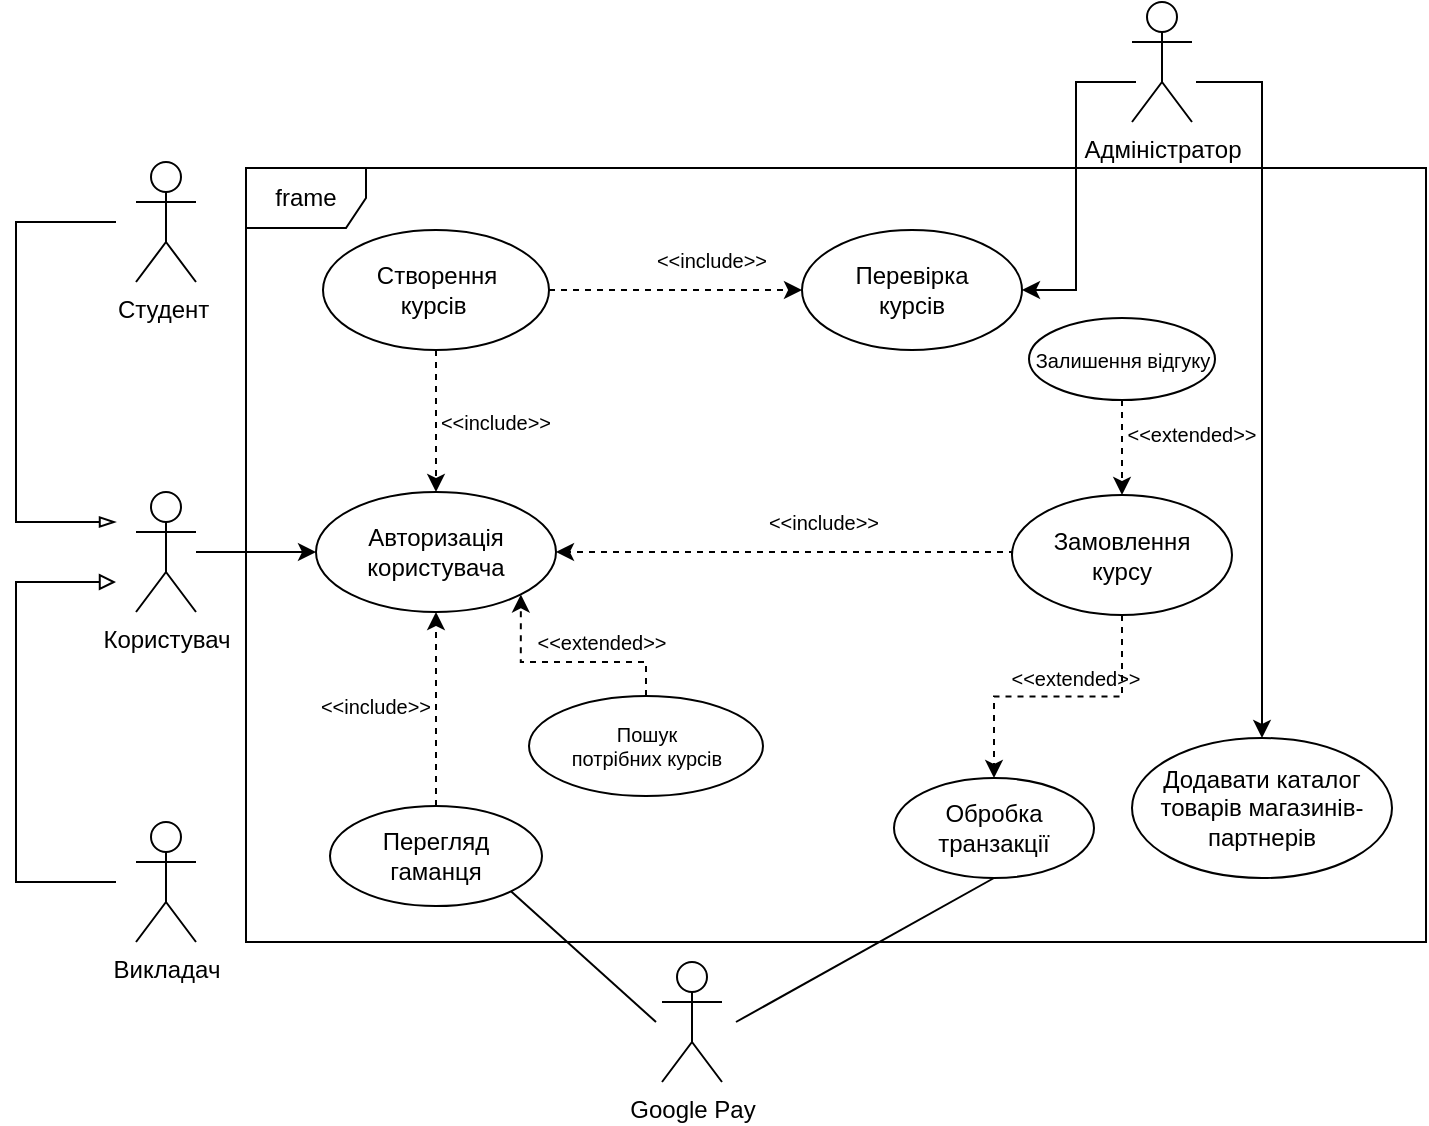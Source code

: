 <mxfile version="20.3.5" type="device"><diagram id="UoZus2iTgnTg2b3oBapO" name="Страница 1"><mxGraphModel dx="658" dy="369" grid="1" gridSize="10" guides="1" tooltips="1" connect="1" arrows="1" fold="1" page="1" pageScale="1" pageWidth="827" pageHeight="1169" math="0" shadow="0"><root><mxCell id="0"/><mxCell id="1" parent="0"/><mxCell id="L-d4eU--4t5fjpEUBKZK-1" value="frame" style="shape=umlFrame;whiteSpace=wrap;html=1;" parent="1" vertex="1"><mxGeometry x="145" y="123" width="590" height="387" as="geometry"/></mxCell><mxCell id="L-d4eU--4t5fjpEUBKZK-5" value="Авторизація користувача" style="ellipse;whiteSpace=wrap;html=1;" parent="1" vertex="1"><mxGeometry x="180" y="285" width="120" height="60" as="geometry"/></mxCell><mxCell id="L-d4eU--4t5fjpEUBKZK-29" style="edgeStyle=orthogonalEdgeStyle;rounded=0;orthogonalLoop=1;jettySize=auto;html=1;exitX=0.5;exitY=1;exitDx=0;exitDy=0;dashed=1;" parent="1" source="L-d4eU--4t5fjpEUBKZK-6" target="L-d4eU--4t5fjpEUBKZK-5" edge="1"><mxGeometry relative="1" as="geometry"/></mxCell><mxCell id="L-d4eU--4t5fjpEUBKZK-39" style="edgeStyle=orthogonalEdgeStyle;rounded=0;orthogonalLoop=1;jettySize=auto;html=1;exitX=1;exitY=0.5;exitDx=0;exitDy=0;entryX=0;entryY=0.5;entryDx=0;entryDy=0;dashed=1;fontSize=10;" parent="1" source="L-d4eU--4t5fjpEUBKZK-6" target="L-d4eU--4t5fjpEUBKZK-11" edge="1"><mxGeometry relative="1" as="geometry"/></mxCell><mxCell id="L-d4eU--4t5fjpEUBKZK-6" value="Створення&lt;br&gt;курсів&amp;nbsp;" style="ellipse;whiteSpace=wrap;html=1;" parent="1" vertex="1"><mxGeometry x="183.5" y="154" width="113" height="60" as="geometry"/></mxCell><mxCell id="L-d4eU--4t5fjpEUBKZK-25" style="edgeStyle=orthogonalEdgeStyle;rounded=0;orthogonalLoop=1;jettySize=auto;html=1;endArrow=block;endFill=0;" parent="1" edge="1"><mxGeometry relative="1" as="geometry"><mxPoint x="80" y="480" as="sourcePoint"/><mxPoint x="80" y="330" as="targetPoint"/><Array as="points"><mxPoint x="80" y="480"/><mxPoint x="30" y="480"/><mxPoint x="30" y="330"/></Array></mxGeometry></mxCell><mxCell id="L-d4eU--4t5fjpEUBKZK-7" value="Викладач" style="shape=umlActor;verticalLabelPosition=bottom;verticalAlign=top;html=1;" parent="1" vertex="1"><mxGeometry x="90" y="450" width="30" height="60" as="geometry"/></mxCell><mxCell id="L-d4eU--4t5fjpEUBKZK-9" value="Користувач" style="shape=umlActor;verticalLabelPosition=bottom;verticalAlign=top;html=1;" parent="1" vertex="1"><mxGeometry x="90" y="285" width="30" height="60" as="geometry"/></mxCell><mxCell id="L-d4eU--4t5fjpEUBKZK-11" value="Перевірка &lt;br&gt;курсів" style="ellipse;whiteSpace=wrap;html=1;" parent="1" vertex="1"><mxGeometry x="423" y="154" width="110" height="60" as="geometry"/></mxCell><mxCell id="L-d4eU--4t5fjpEUBKZK-24" style="edgeStyle=orthogonalEdgeStyle;rounded=0;orthogonalLoop=1;jettySize=auto;html=1;endArrow=blockThin;endFill=0;" parent="1" edge="1"><mxGeometry relative="1" as="geometry"><mxPoint x="80" y="150" as="sourcePoint"/><mxPoint x="80" y="300" as="targetPoint"/><Array as="points"><mxPoint x="30" y="150"/><mxPoint x="30" y="300"/></Array></mxGeometry></mxCell><mxCell id="L-d4eU--4t5fjpEUBKZK-14" value="Студент&amp;nbsp;" style="shape=umlActor;verticalLabelPosition=bottom;verticalAlign=top;html=1;outlineConnect=0;" parent="1" vertex="1"><mxGeometry x="90" y="120" width="30" height="60" as="geometry"/></mxCell><mxCell id="L-d4eU--4t5fjpEUBKZK-44" style="edgeStyle=orthogonalEdgeStyle;rounded=0;orthogonalLoop=1;jettySize=auto;html=1;entryX=1;entryY=0.5;entryDx=0;entryDy=0;fontSize=10;" parent="1" target="L-d4eU--4t5fjpEUBKZK-11" edge="1"><mxGeometry relative="1" as="geometry"><mxPoint x="590" y="80" as="sourcePoint"/><Array as="points"><mxPoint x="560" y="184"/></Array></mxGeometry></mxCell><mxCell id="L-d4eU--4t5fjpEUBKZK-15" value="Адміністратор" style="shape=umlActor;verticalLabelPosition=bottom;verticalAlign=top;html=1;outlineConnect=0;" parent="1" vertex="1"><mxGeometry x="588" y="40" width="30" height="60" as="geometry"/></mxCell><mxCell id="L-d4eU--4t5fjpEUBKZK-31" style="edgeStyle=orthogonalEdgeStyle;rounded=0;orthogonalLoop=1;jettySize=auto;html=1;exitX=0.5;exitY=0;exitDx=0;exitDy=0;entryX=0.5;entryY=1;entryDx=0;entryDy=0;dashed=1;fontSize=10;" parent="1" source="L-d4eU--4t5fjpEUBKZK-18" target="L-d4eU--4t5fjpEUBKZK-5" edge="1"><mxGeometry relative="1" as="geometry"/></mxCell><mxCell id="L-d4eU--4t5fjpEUBKZK-18" value="Перегляд&lt;br&gt;гаманця" style="ellipse;whiteSpace=wrap;html=1;" parent="1" vertex="1"><mxGeometry x="187" y="442" width="106" height="50" as="geometry"/></mxCell><mxCell id="L-d4eU--4t5fjpEUBKZK-36" style="edgeStyle=orthogonalEdgeStyle;rounded=0;orthogonalLoop=1;jettySize=auto;html=1;exitX=0.5;exitY=1;exitDx=0;exitDy=0;entryX=0.5;entryY=0;entryDx=0;entryDy=0;dashed=1;fontSize=10;" parent="1" source="L-d4eU--4t5fjpEUBKZK-19" target="L-d4eU--4t5fjpEUBKZK-20" edge="1"><mxGeometry relative="1" as="geometry"/></mxCell><mxCell id="L-d4eU--4t5fjpEUBKZK-19" value="Замовлення &lt;br&gt;курсу" style="ellipse;whiteSpace=wrap;html=1;" parent="1" vertex="1"><mxGeometry x="528" y="286.5" width="110" height="60" as="geometry"/></mxCell><mxCell id="L-d4eU--4t5fjpEUBKZK-20" value="Обробка транзакції" style="ellipse;whiteSpace=wrap;html=1;" parent="1" vertex="1"><mxGeometry x="469" y="428" width="100" height="50" as="geometry"/></mxCell><mxCell id="L-d4eU--4t5fjpEUBKZK-21" value="Додавати каталог товарів магазинів-партнерів" style="ellipse;whiteSpace=wrap;html=1;" parent="1" vertex="1"><mxGeometry x="588" y="408" width="130" height="70" as="geometry"/></mxCell><mxCell id="L-d4eU--4t5fjpEUBKZK-23" value="" style="endArrow=classic;html=1;rounded=0;entryX=0;entryY=0.5;entryDx=0;entryDy=0;" parent="1" target="L-d4eU--4t5fjpEUBKZK-5" edge="1"><mxGeometry width="50" height="50" relative="1" as="geometry"><mxPoint x="120" y="315" as="sourcePoint"/><mxPoint x="170" y="270" as="targetPoint"/></mxGeometry></mxCell><mxCell id="L-d4eU--4t5fjpEUBKZK-30" value="&amp;lt;&amp;lt;include&amp;gt;&amp;gt;" style="text;html=1;strokeColor=none;fillColor=none;align=center;verticalAlign=middle;whiteSpace=wrap;rounded=0;fontSize=10;" parent="1" vertex="1"><mxGeometry x="240" y="234.5" width="60" height="30" as="geometry"/></mxCell><mxCell id="L-d4eU--4t5fjpEUBKZK-34" value="&amp;lt;&amp;lt;include&amp;gt;&amp;gt;" style="text;html=1;strokeColor=none;fillColor=none;align=center;verticalAlign=middle;whiteSpace=wrap;rounded=0;fontSize=10;" parent="1" vertex="1"><mxGeometry x="180" y="376.5" width="60" height="30" as="geometry"/></mxCell><mxCell id="L-d4eU--4t5fjpEUBKZK-40" value="&amp;lt;&amp;lt;include&amp;gt;&amp;gt;" style="text;html=1;strokeColor=none;fillColor=none;align=center;verticalAlign=middle;whiteSpace=wrap;rounded=0;fontSize=10;" parent="1" vertex="1"><mxGeometry x="348" y="154" width="60" height="30" as="geometry"/></mxCell><mxCell id="L-d4eU--4t5fjpEUBKZK-51" value="Залишення відгуку" style="ellipse;whiteSpace=wrap;html=1;fontSize=10;" parent="1" vertex="1"><mxGeometry x="536.5" y="198" width="93" height="41" as="geometry"/></mxCell><mxCell id="L-d4eU--4t5fjpEUBKZK-52" value="Пошук &lt;br&gt;потрібних курсів" style="ellipse;whiteSpace=wrap;html=1;fontSize=10;" parent="1" vertex="1"><mxGeometry x="286.5" y="387" width="117" height="50" as="geometry"/></mxCell><mxCell id="L-d4eU--4t5fjpEUBKZK-55" style="edgeStyle=orthogonalEdgeStyle;rounded=0;orthogonalLoop=1;jettySize=auto;html=1;exitX=0.5;exitY=1;exitDx=0;exitDy=0;dashed=1;entryX=0.5;entryY=0;entryDx=0;entryDy=0;" parent="1" source="L-d4eU--4t5fjpEUBKZK-51" target="L-d4eU--4t5fjpEUBKZK-19" edge="1"><mxGeometry relative="1" as="geometry"><mxPoint x="510" y="275.5" as="sourcePoint"/><mxPoint x="510" y="346.5" as="targetPoint"/></mxGeometry></mxCell><mxCell id="L-d4eU--4t5fjpEUBKZK-56" style="edgeStyle=orthogonalEdgeStyle;rounded=0;orthogonalLoop=1;jettySize=auto;html=1;exitX=0.5;exitY=0;exitDx=0;exitDy=0;dashed=1;entryX=1;entryY=1;entryDx=0;entryDy=0;" parent="1" source="L-d4eU--4t5fjpEUBKZK-52" target="L-d4eU--4t5fjpEUBKZK-5" edge="1"><mxGeometry relative="1" as="geometry"><mxPoint x="460" y="371.5" as="sourcePoint"/><mxPoint x="429" y="345.0" as="targetPoint"/><Array as="points"><mxPoint x="345" y="370"/><mxPoint x="283" y="370"/></Array></mxGeometry></mxCell><mxCell id="L-d4eU--4t5fjpEUBKZK-57" value="&amp;lt;&amp;lt;extended&amp;gt;&amp;gt;" style="text;html=1;strokeColor=none;fillColor=none;align=center;verticalAlign=middle;whiteSpace=wrap;rounded=0;fontSize=10;" parent="1" vertex="1"><mxGeometry x="293" y="345" width="60" height="30" as="geometry"/></mxCell><mxCell id="L-d4eU--4t5fjpEUBKZK-58" value="&amp;lt;&amp;lt;extended&amp;gt;&amp;gt;" style="text;html=1;strokeColor=none;fillColor=none;align=center;verticalAlign=middle;whiteSpace=wrap;rounded=0;fontSize=10;" parent="1" vertex="1"><mxGeometry x="588" y="241" width="60" height="30" as="geometry"/></mxCell><mxCell id="L-d4eU--4t5fjpEUBKZK-60" style="edgeStyle=orthogonalEdgeStyle;rounded=0;orthogonalLoop=1;jettySize=auto;html=1;dashed=1;fontSize=10;exitX=0;exitY=0.5;exitDx=0;exitDy=0;entryX=1;entryY=0.5;entryDx=0;entryDy=0;" parent="1" source="L-d4eU--4t5fjpEUBKZK-19" target="L-d4eU--4t5fjpEUBKZK-5" edge="1"><mxGeometry relative="1" as="geometry"><mxPoint x="379" y="325" as="sourcePoint"/><mxPoint x="489.0" y="315.0" as="targetPoint"/><Array as="points"><mxPoint x="528" y="315"/></Array></mxGeometry></mxCell><mxCell id="L-d4eU--4t5fjpEUBKZK-61" value="&amp;lt;&amp;lt;include&amp;gt;&amp;gt;" style="text;html=1;strokeColor=none;fillColor=none;align=center;verticalAlign=middle;whiteSpace=wrap;rounded=0;fontSize=10;" parent="1" vertex="1"><mxGeometry x="403.5" y="285" width="60" height="30" as="geometry"/></mxCell><mxCell id="iAniJ9LiwyBq20o2PXrZ-1" value="Google Pay" style="shape=umlActor;verticalLabelPosition=bottom;verticalAlign=top;html=1;outlineConnect=0;" parent="1" vertex="1"><mxGeometry x="353" y="520" width="30" height="60" as="geometry"/></mxCell><mxCell id="iAniJ9LiwyBq20o2PXrZ-7" value="&amp;lt;&amp;lt;extended&amp;gt;&amp;gt;" style="text;html=1;strokeColor=none;fillColor=none;align=center;verticalAlign=middle;whiteSpace=wrap;rounded=0;fontSize=10;" parent="1" vertex="1"><mxGeometry x="530" y="363" width="60" height="30" as="geometry"/></mxCell><mxCell id="iAniJ9LiwyBq20o2PXrZ-8" value="" style="endArrow=none;html=1;rounded=0;entryX=0.5;entryY=1;entryDx=0;entryDy=0;" parent="1" target="L-d4eU--4t5fjpEUBKZK-20" edge="1"><mxGeometry width="50" height="50" relative="1" as="geometry"><mxPoint x="390" y="550" as="sourcePoint"/><mxPoint x="570" y="480" as="targetPoint"/></mxGeometry></mxCell><mxCell id="iAniJ9LiwyBq20o2PXrZ-9" value="" style="endArrow=none;html=1;rounded=0;exitX=1;exitY=1;exitDx=0;exitDy=0;" parent="1" source="L-d4eU--4t5fjpEUBKZK-18" edge="1"><mxGeometry width="50" height="50" relative="1" as="geometry"><mxPoint x="430" y="610" as="sourcePoint"/><mxPoint x="350" y="550" as="targetPoint"/></mxGeometry></mxCell><mxCell id="iAniJ9LiwyBq20o2PXrZ-13" style="edgeStyle=orthogonalEdgeStyle;rounded=0;orthogonalLoop=1;jettySize=auto;html=1;entryX=0.5;entryY=0;entryDx=0;entryDy=0;fontSize=10;" parent="1" target="L-d4eU--4t5fjpEUBKZK-21" edge="1"><mxGeometry relative="1" as="geometry"><mxPoint x="620" y="80" as="sourcePoint"/><Array as="points"><mxPoint x="653" y="80"/></Array><mxPoint x="543" y="194.0" as="targetPoint"/></mxGeometry></mxCell></root></mxGraphModel></diagram></mxfile>